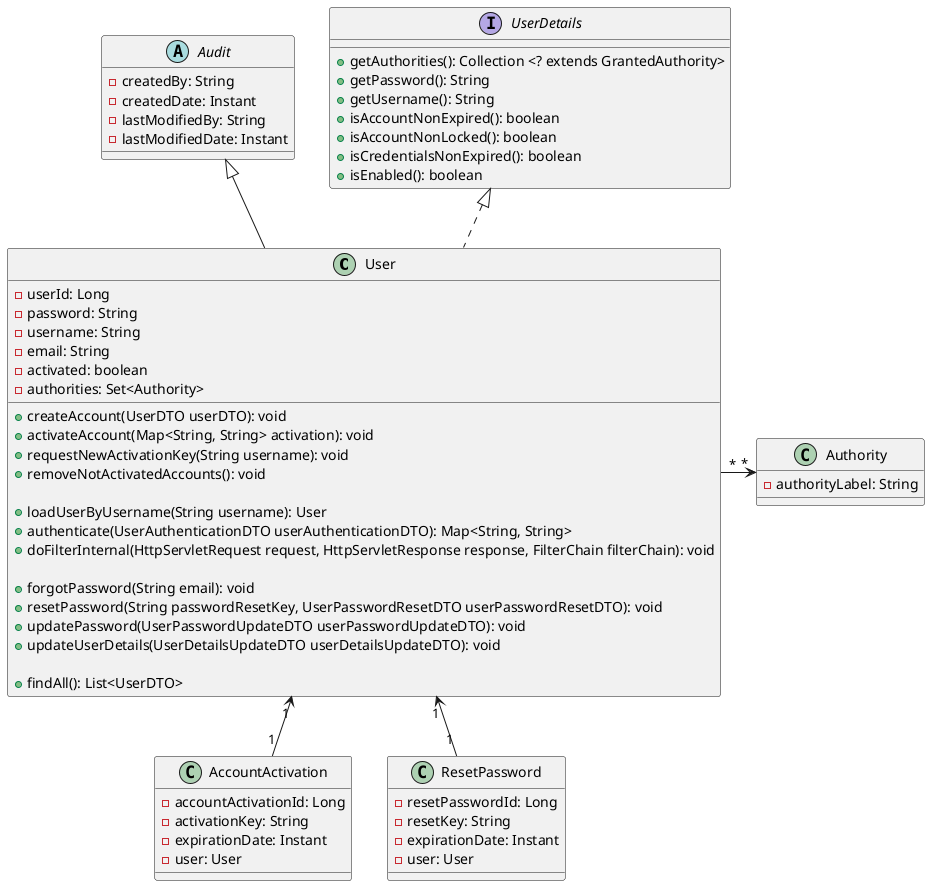 @startuml shopclassdiagram

User "*" -right-> "*" Authority
User "1" <-down- "1" AccountActivation
User "1" <-down- "1" ResetPassword

abstract class Audit {
    - createdBy: String
    - createdDate: Instant
    - lastModifiedBy: String
    - lastModifiedDate: Instant
}

interface UserDetails {
    + getAuthorities(): Collection <? extends GrantedAuthority>
    + getPassword(): String
    + getUsername(): String
    + isAccountNonExpired(): boolean
    + isAccountNonLocked(): boolean
    + isCredentialsNonExpired(): boolean
    + isEnabled(): boolean
}

class User extends Audit
class User implements UserDetails
class User {
    - userId: Long
    - password: String
    - username: String
    - email: String
    - activated: boolean
    - authorities: Set<Authority>

    + createAccount(UserDTO userDTO): void
    + activateAccount(Map<String, String> activation): void
    + requestNewActivationKey(String username): void
    + removeNotActivatedAccounts(): void

    + loadUserByUsername(String username): User
    + authenticate(UserAuthenticationDTO userAuthenticationDTO): Map<String, String>
    + doFilterInternal(HttpServletRequest request, HttpServletResponse response, FilterChain filterChain): void

    + forgotPassword(String email): void
    + resetPassword(String passwordResetKey, UserPasswordResetDTO userPasswordResetDTO): void
    + updatePassword(UserPasswordUpdateDTO userPasswordUpdateDTO): void
    + updateUserDetails(UserDetailsUpdateDTO userDetailsUpdateDTO): void

    + findAll(): List<UserDTO>
}

class Authority {
    - authorityLabel: String
}

class AccountActivation {
    - accountActivationId: Long
    - activationKey: String
    - expirationDate: Instant
    - user: User
}

class ResetPassword {
    - resetPasswordId: Long
    - resetKey: String
    - expirationDate: Instant
    - user: User
}

@enduml